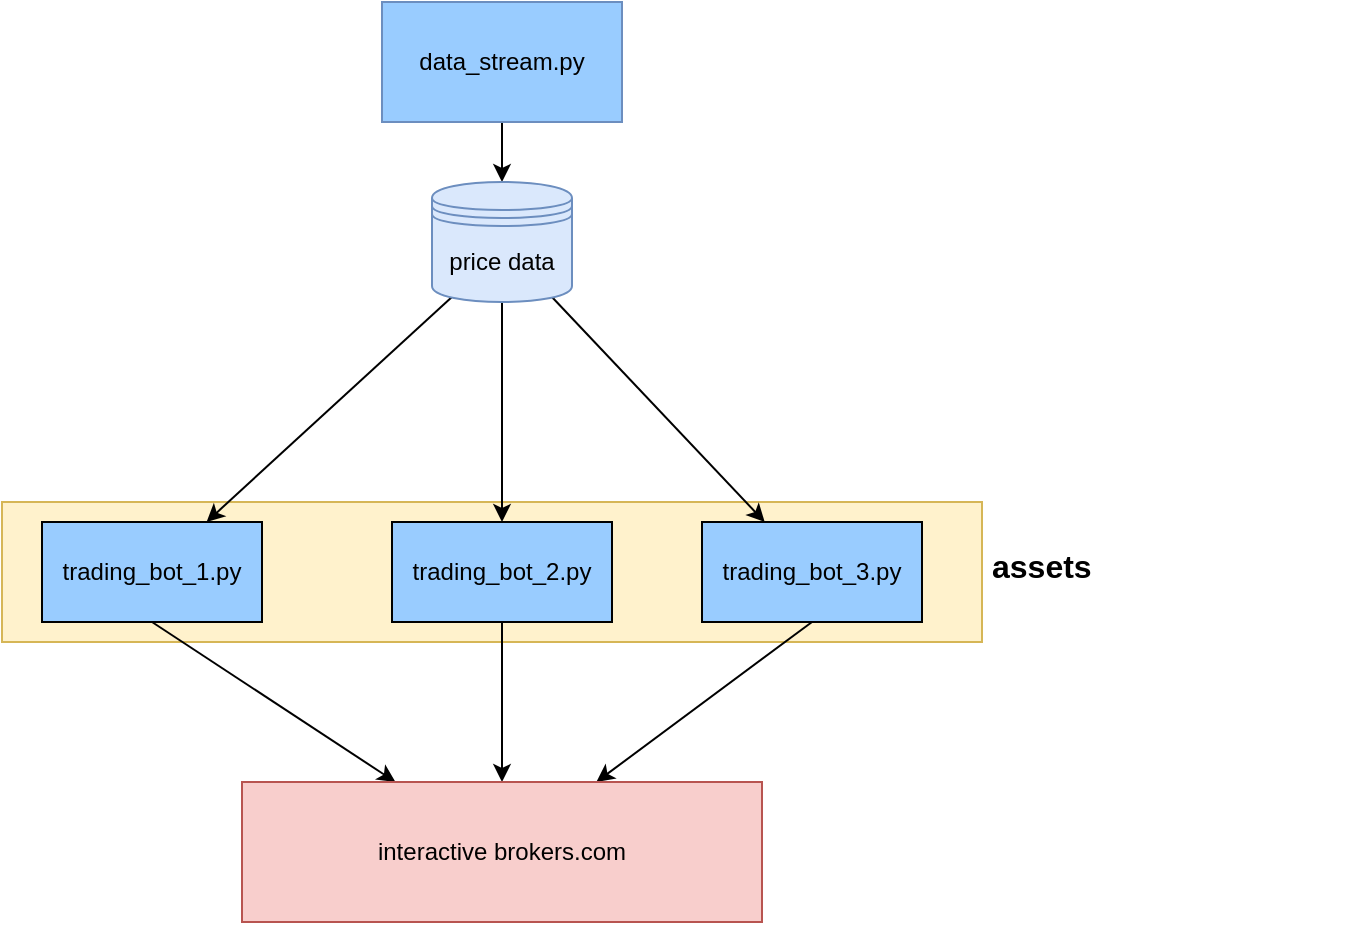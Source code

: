 <mxfile>
    <diagram id="ttmmDRbsGrmGPMtY3-JX" name="Page-1">
        <mxGraphModel dx="1015" dy="694" grid="1" gridSize="10" guides="1" tooltips="1" connect="1" arrows="1" fold="1" page="1" pageScale="1" pageWidth="850" pageHeight="1100" math="0" shadow="0">
            <root>
                <mxCell id="0"/>
                <mxCell id="1" parent="0"/>
                <mxCell id="16" value="" style="rounded=0;whiteSpace=wrap;html=1;fillColor=#fff2cc;strokeColor=#d6b656;" vertex="1" parent="1">
                    <mxGeometry x="170" y="290" width="490" height="70" as="geometry"/>
                </mxCell>
                <mxCell id="4" value="" style="edgeStyle=none;html=1;" edge="1" parent="1" source="2" target="3">
                    <mxGeometry relative="1" as="geometry"/>
                </mxCell>
                <mxCell id="2" value="data_stream.py" style="rounded=0;whiteSpace=wrap;html=1;fillColor=#99CCFF;strokeColor=#6c8ebf;" vertex="1" parent="1">
                    <mxGeometry x="360" y="40" width="120" height="60" as="geometry"/>
                </mxCell>
                <mxCell id="9" style="edgeStyle=none;html=1;exitX=0.15;exitY=0.95;exitDx=0;exitDy=0;exitPerimeter=0;" edge="1" parent="1" source="3" target="5">
                    <mxGeometry relative="1" as="geometry"/>
                </mxCell>
                <mxCell id="10" value="" style="edgeStyle=none;html=1;" edge="1" parent="1" source="3" target="7">
                    <mxGeometry relative="1" as="geometry"/>
                </mxCell>
                <mxCell id="11" style="edgeStyle=none;html=1;exitX=0.85;exitY=0.95;exitDx=0;exitDy=0;exitPerimeter=0;" edge="1" parent="1" source="3" target="8">
                    <mxGeometry relative="1" as="geometry"/>
                </mxCell>
                <mxCell id="3" value="price data" style="shape=datastore;whiteSpace=wrap;html=1;fillColor=#dae8fc;strokeColor=#6c8ebf;" vertex="1" parent="1">
                    <mxGeometry x="385" y="130" width="70" height="60" as="geometry"/>
                </mxCell>
                <mxCell id="13" style="edgeStyle=none;html=1;exitX=0.5;exitY=1;exitDx=0;exitDy=0;" edge="1" parent="1" source="5" target="12">
                    <mxGeometry relative="1" as="geometry"/>
                </mxCell>
                <mxCell id="5" value="trading_bot_1.py" style="rounded=0;whiteSpace=wrap;html=1;fillColor=#99CCFF;" vertex="1" parent="1">
                    <mxGeometry x="190" y="300" width="110" height="50" as="geometry"/>
                </mxCell>
                <mxCell id="14" style="edgeStyle=none;html=1;exitX=0.5;exitY=1;exitDx=0;exitDy=0;" edge="1" parent="1" source="7" target="12">
                    <mxGeometry relative="1" as="geometry"/>
                </mxCell>
                <mxCell id="7" value="trading_bot_2.py" style="rounded=0;whiteSpace=wrap;html=1;fillColor=#99CCFF;" vertex="1" parent="1">
                    <mxGeometry x="365" y="300" width="110" height="50" as="geometry"/>
                </mxCell>
                <mxCell id="15" style="edgeStyle=none;html=1;exitX=0.5;exitY=1;exitDx=0;exitDy=0;" edge="1" parent="1" source="8" target="12">
                    <mxGeometry relative="1" as="geometry"/>
                </mxCell>
                <mxCell id="8" value="trading_bot_3.py" style="rounded=0;whiteSpace=wrap;html=1;fillColor=#99CCFF;" vertex="1" parent="1">
                    <mxGeometry x="520" y="300" width="110" height="50" as="geometry"/>
                </mxCell>
                <mxCell id="12" value="interactive brokers.com" style="rounded=0;whiteSpace=wrap;html=1;fillColor=#f8cecc;strokeColor=#b85450;" vertex="1" parent="1">
                    <mxGeometry x="290" y="430" width="260" height="70" as="geometry"/>
                </mxCell>
                <mxCell id="17" value="&lt;h1&gt;&lt;font style=&quot;font-size: 16px&quot;&gt;assets&lt;/font&gt;&lt;/h1&gt;" style="text;html=1;strokeColor=none;fillColor=none;spacing=5;spacingTop=-20;whiteSpace=wrap;overflow=hidden;rounded=0;" vertex="1" parent="1">
                    <mxGeometry x="660" y="300" width="190" height="120" as="geometry"/>
                </mxCell>
            </root>
        </mxGraphModel>
    </diagram>
</mxfile>